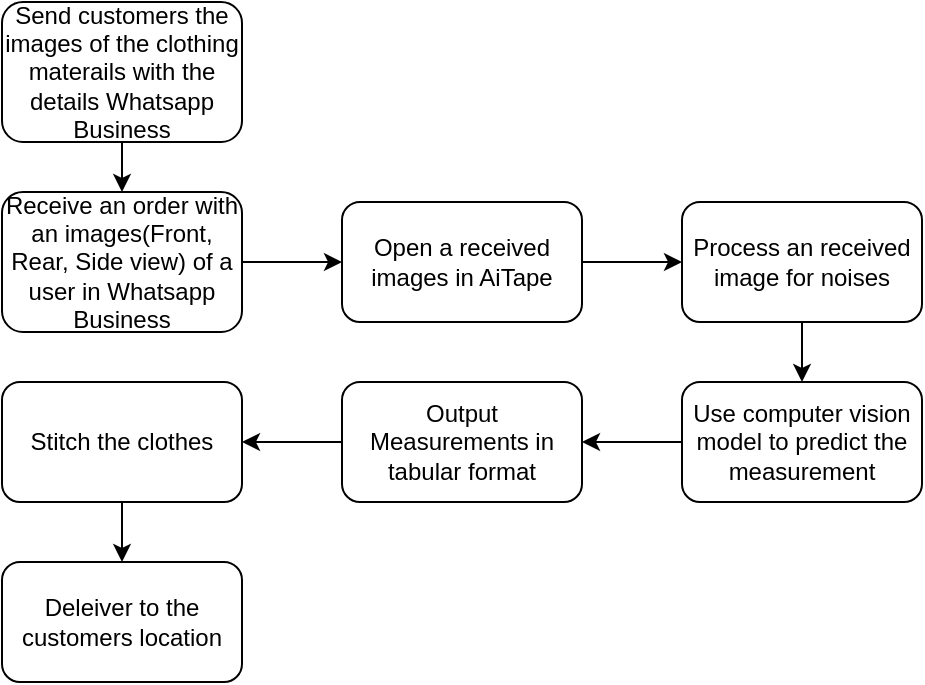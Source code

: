 <mxfile version="13.7.5" type="github">
  <diagram id="EBl1bUhuX_m08gnKSoFN" name="Page-1">
    <mxGraphModel dx="801" dy="462" grid="1" gridSize="10" guides="1" tooltips="1" connect="1" arrows="1" fold="1" page="1" pageScale="1" pageWidth="850" pageHeight="1100" math="0" shadow="0">
      <root>
        <mxCell id="0" />
        <mxCell id="1" parent="0" />
        <mxCell id="Z_Lo8wRK0yVBoWJrX3R7-1" value="Receive an order with an images(Front, Rear, Side view) of a user in Whatsapp Business" style="rounded=1;whiteSpace=wrap;html=1;" vertex="1" parent="1">
          <mxGeometry x="160" y="305" width="120" height="70" as="geometry" />
        </mxCell>
        <mxCell id="Z_Lo8wRK0yVBoWJrX3R7-2" value="Open a received images in AiTape" style="rounded=1;whiteSpace=wrap;html=1;" vertex="1" parent="1">
          <mxGeometry x="330" y="310" width="120" height="60" as="geometry" />
        </mxCell>
        <mxCell id="Z_Lo8wRK0yVBoWJrX3R7-3" value="Process an received image for noises" style="rounded=1;whiteSpace=wrap;html=1;" vertex="1" parent="1">
          <mxGeometry x="500" y="310" width="120" height="60" as="geometry" />
        </mxCell>
        <mxCell id="Z_Lo8wRK0yVBoWJrX3R7-4" value="Use computer vision model to predict the measurement" style="rounded=1;whiteSpace=wrap;html=1;" vertex="1" parent="1">
          <mxGeometry x="500" y="400" width="120" height="60" as="geometry" />
        </mxCell>
        <mxCell id="Z_Lo8wRK0yVBoWJrX3R7-6" value="Output Measurements in tabular format" style="rounded=1;whiteSpace=wrap;html=1;" vertex="1" parent="1">
          <mxGeometry x="330" y="400" width="120" height="60" as="geometry" />
        </mxCell>
        <mxCell id="Z_Lo8wRK0yVBoWJrX3R7-7" value="Stitch the clothes" style="rounded=1;whiteSpace=wrap;html=1;" vertex="1" parent="1">
          <mxGeometry x="160" y="400" width="120" height="60" as="geometry" />
        </mxCell>
        <mxCell id="Z_Lo8wRK0yVBoWJrX3R7-8" value="Send customers the images of the clothing materails with the details Whatsapp Business" style="rounded=1;whiteSpace=wrap;html=1;" vertex="1" parent="1">
          <mxGeometry x="160" y="210" width="120" height="70" as="geometry" />
        </mxCell>
        <mxCell id="Z_Lo8wRK0yVBoWJrX3R7-9" value="Deleiver to the customers location" style="rounded=1;whiteSpace=wrap;html=1;" vertex="1" parent="1">
          <mxGeometry x="160" y="490" width="120" height="60" as="geometry" />
        </mxCell>
        <mxCell id="Z_Lo8wRK0yVBoWJrX3R7-10" value="" style="endArrow=classic;html=1;exitX=0.5;exitY=1;exitDx=0;exitDy=0;" edge="1" parent="1" source="Z_Lo8wRK0yVBoWJrX3R7-8" target="Z_Lo8wRK0yVBoWJrX3R7-1">
          <mxGeometry width="50" height="50" relative="1" as="geometry">
            <mxPoint x="390" y="430" as="sourcePoint" />
            <mxPoint x="440" y="380" as="targetPoint" />
          </mxGeometry>
        </mxCell>
        <mxCell id="Z_Lo8wRK0yVBoWJrX3R7-11" value="" style="endArrow=classic;html=1;exitX=1;exitY=0.5;exitDx=0;exitDy=0;entryX=0;entryY=0.5;entryDx=0;entryDy=0;" edge="1" parent="1" source="Z_Lo8wRK0yVBoWJrX3R7-1" target="Z_Lo8wRK0yVBoWJrX3R7-2">
          <mxGeometry width="50" height="50" relative="1" as="geometry">
            <mxPoint x="390" y="430" as="sourcePoint" />
            <mxPoint x="440" y="380" as="targetPoint" />
          </mxGeometry>
        </mxCell>
        <mxCell id="Z_Lo8wRK0yVBoWJrX3R7-12" value="" style="endArrow=classic;html=1;exitX=1;exitY=0.5;exitDx=0;exitDy=0;entryX=0;entryY=0.5;entryDx=0;entryDy=0;" edge="1" parent="1" source="Z_Lo8wRK0yVBoWJrX3R7-2" target="Z_Lo8wRK0yVBoWJrX3R7-3">
          <mxGeometry width="50" height="50" relative="1" as="geometry">
            <mxPoint x="390" y="430" as="sourcePoint" />
            <mxPoint x="440" y="380" as="targetPoint" />
          </mxGeometry>
        </mxCell>
        <mxCell id="Z_Lo8wRK0yVBoWJrX3R7-13" value="" style="endArrow=classic;html=1;exitX=0.5;exitY=1;exitDx=0;exitDy=0;entryX=0.5;entryY=0;entryDx=0;entryDy=0;" edge="1" parent="1" source="Z_Lo8wRK0yVBoWJrX3R7-3" target="Z_Lo8wRK0yVBoWJrX3R7-4">
          <mxGeometry width="50" height="50" relative="1" as="geometry">
            <mxPoint x="390" y="430" as="sourcePoint" />
            <mxPoint x="440" y="380" as="targetPoint" />
          </mxGeometry>
        </mxCell>
        <mxCell id="Z_Lo8wRK0yVBoWJrX3R7-14" value="" style="endArrow=classic;html=1;exitX=0;exitY=0.5;exitDx=0;exitDy=0;entryX=1;entryY=0.5;entryDx=0;entryDy=0;" edge="1" parent="1" source="Z_Lo8wRK0yVBoWJrX3R7-4" target="Z_Lo8wRK0yVBoWJrX3R7-6">
          <mxGeometry width="50" height="50" relative="1" as="geometry">
            <mxPoint x="390" y="430" as="sourcePoint" />
            <mxPoint x="440" y="380" as="targetPoint" />
          </mxGeometry>
        </mxCell>
        <mxCell id="Z_Lo8wRK0yVBoWJrX3R7-15" value="" style="endArrow=classic;html=1;exitX=0;exitY=0.5;exitDx=0;exitDy=0;entryX=1;entryY=0.5;entryDx=0;entryDy=0;" edge="1" parent="1" source="Z_Lo8wRK0yVBoWJrX3R7-6" target="Z_Lo8wRK0yVBoWJrX3R7-7">
          <mxGeometry width="50" height="50" relative="1" as="geometry">
            <mxPoint x="390" y="430" as="sourcePoint" />
            <mxPoint x="440" y="380" as="targetPoint" />
          </mxGeometry>
        </mxCell>
        <mxCell id="Z_Lo8wRK0yVBoWJrX3R7-16" value="" style="endArrow=classic;html=1;exitX=0.5;exitY=1;exitDx=0;exitDy=0;entryX=0.5;entryY=0;entryDx=0;entryDy=0;" edge="1" parent="1" source="Z_Lo8wRK0yVBoWJrX3R7-7" target="Z_Lo8wRK0yVBoWJrX3R7-9">
          <mxGeometry width="50" height="50" relative="1" as="geometry">
            <mxPoint x="390" y="430" as="sourcePoint" />
            <mxPoint x="440" y="380" as="targetPoint" />
          </mxGeometry>
        </mxCell>
      </root>
    </mxGraphModel>
  </diagram>
</mxfile>
